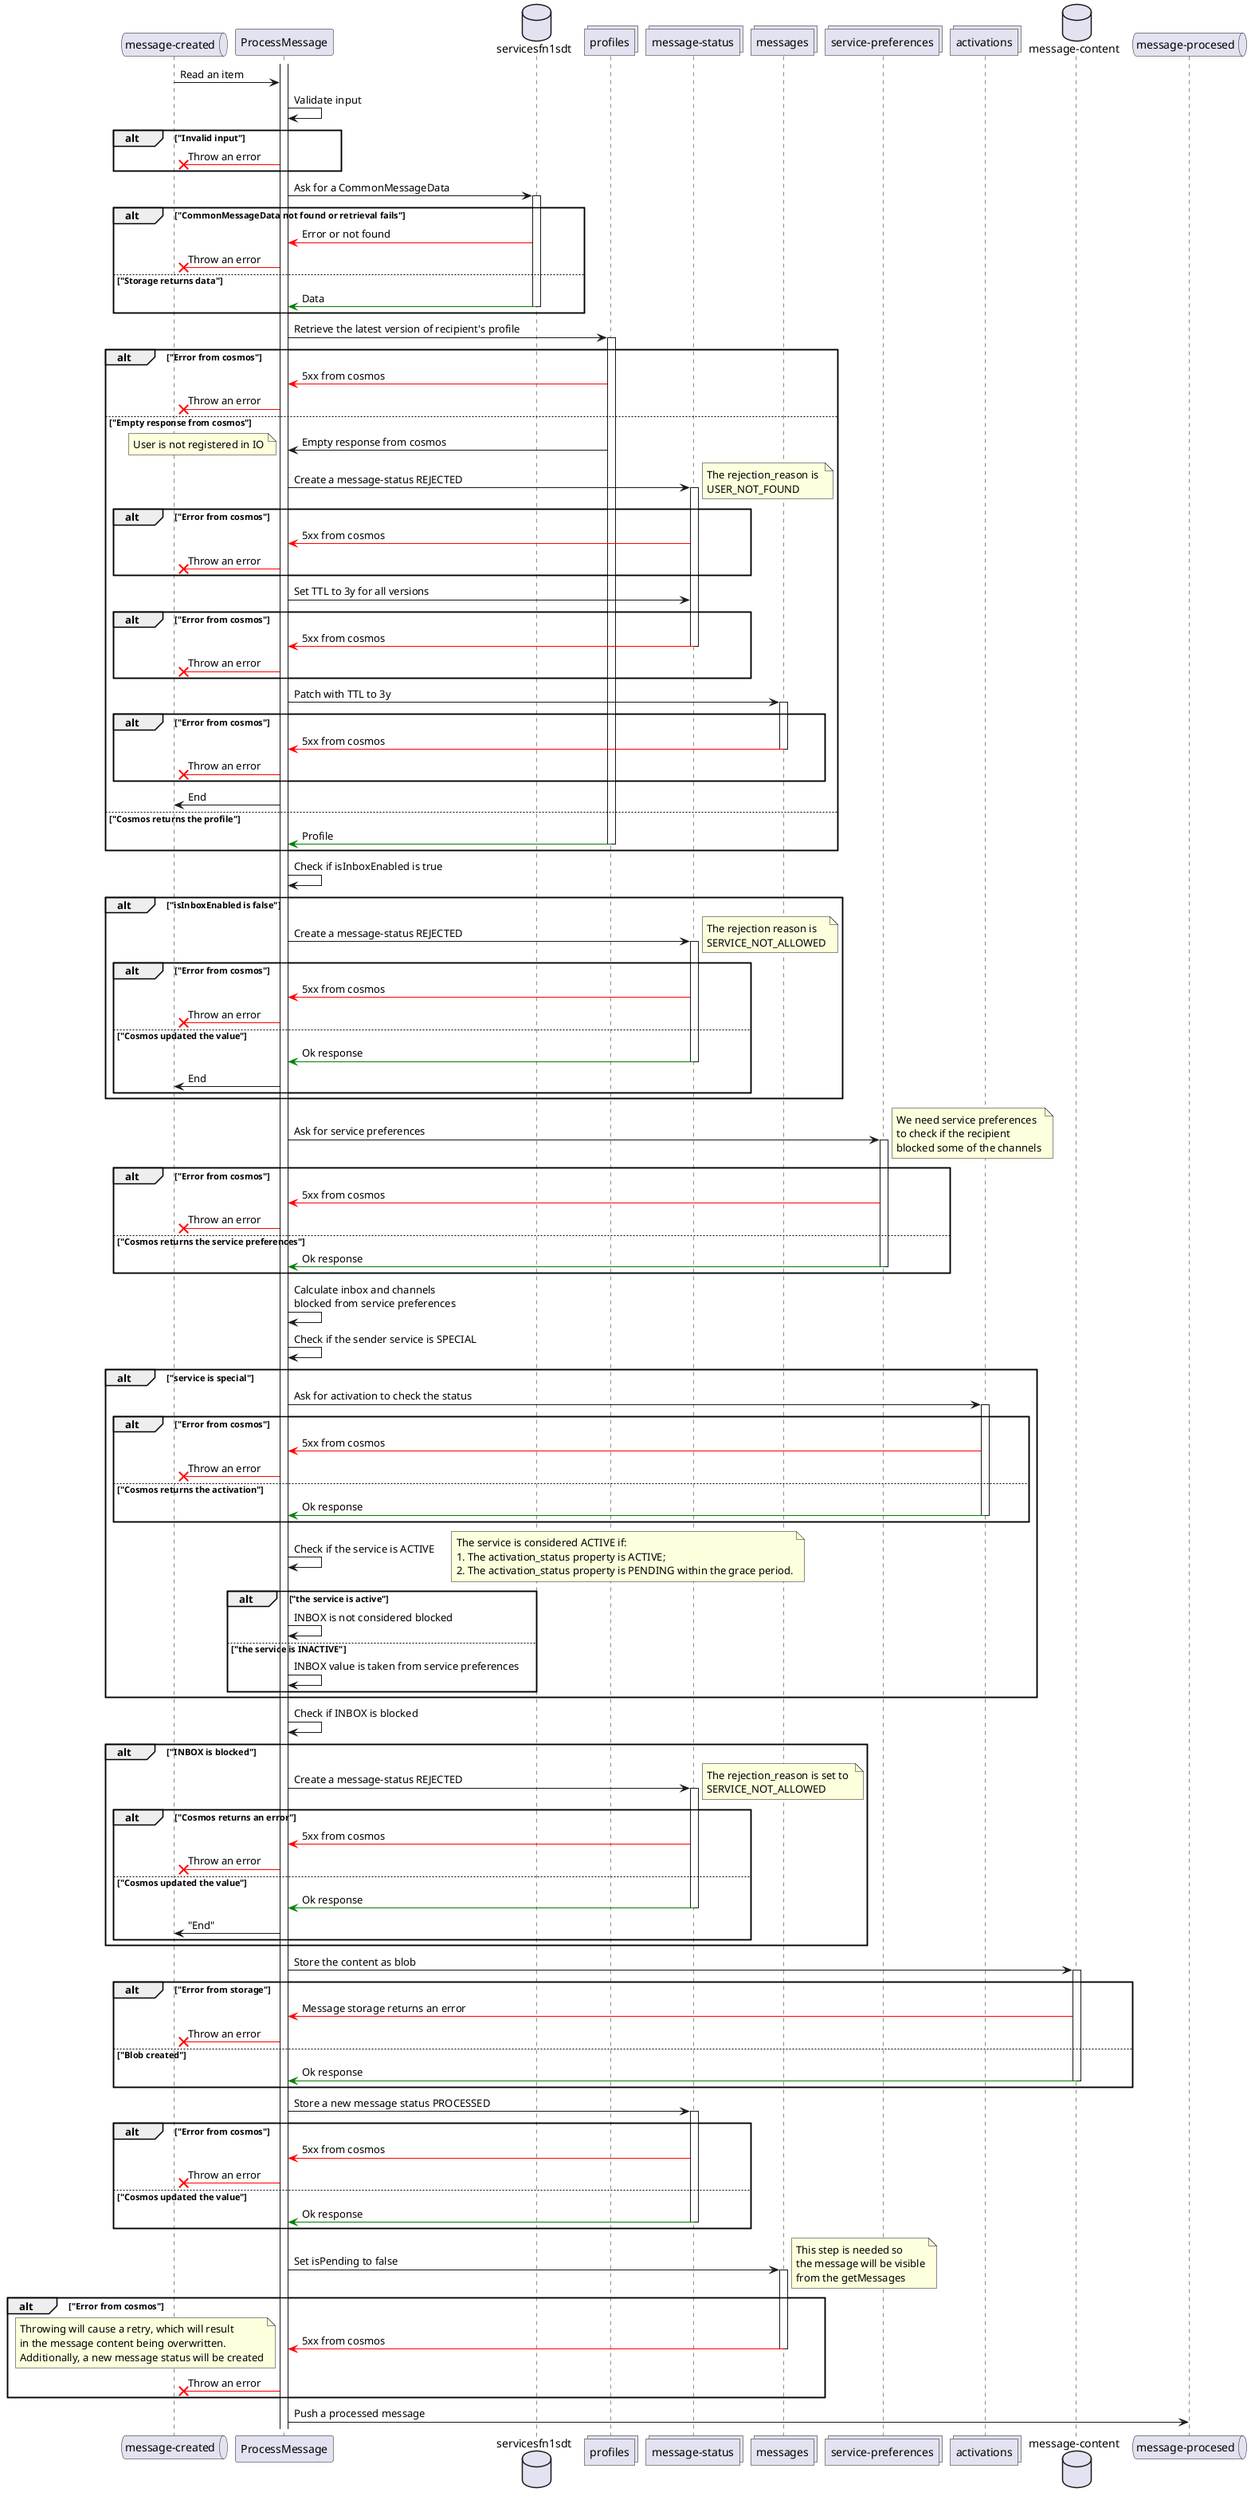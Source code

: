 @startuml

queue "message-created" as CreatedMessage
participant ProcessMessage
database "servicesfn1sdt" as InternalStorage
collections profiles
collections "message-status" as messageStatus
collections messages
collections "service-preferences" as servicePreferences
collections activations
database "message-content" as messageStorage

queue "message-procesed" as ProcessedMessage

CreatedMessage -> ProcessMessage : Read an item

ProcessMessage -> ProcessMessage : Validate input

alt "Invalid input"
  ProcessMessage -[#red]>X CreatedMessage: Throw an error
end

activate ProcessMessage
ProcessMessage -> InternalStorage : Ask for a CommonMessageData

activate InternalStorage
alt "CommonMessageData not found or retrieval fails"
  InternalStorage -[#red]> ProcessMessage : Error or not found
  ProcessMessage -[#red]>X CreatedMessage: Throw an error
else "Storage returns data"
  InternalStorage -[#green]> ProcessMessage : Data
  deactivate InternalStorage
end

ProcessMessage -> profiles : Retrieve the latest version of recipient's profile
activate profiles

alt "Error from cosmos"
  profiles -[#red]> ProcessMessage : 5xx from cosmos
  ProcessMessage -[#red]>X CreatedMessage : Throw an error
else "Empty response from cosmos"
  profiles -> ProcessMessage : Empty response from cosmos
  note left: User is not registered in IO
  ProcessMessage -> messageStatus : Create a message-status REJECTED
  activate messageStatus
  note right:  The rejection_reason is \nUSER_NOT_FOUND
  alt "Error from cosmos"
    messageStatus -[#red]> ProcessMessage : 5xx from cosmos
    ProcessMessage -[#red]>X CreatedMessage : Throw an error
  end
  ProcessMessage -> messageStatus : Set TTL to 3y for all versions
  alt "Error from cosmos"
    messageStatus -[#red]> ProcessMessage : 5xx from cosmos
    deactivate messageStatus
    ProcessMessage -[#red]>X CreatedMessage : Throw an error
  end
  ProcessMessage -> messages : Patch with TTL to 3y
  activate messages
  alt "Error from cosmos"
    messages -[#red]> ProcessMessage : 5xx from cosmos
    deactivate messages
    ProcessMessage -[#red]>X CreatedMessage : Throw an error
  end
  ProcessMessage -> CreatedMessage: End
else "Cosmos returns the profile"
    profiles -[#green]> ProcessMessage : Profile
    deactivate profiles
end

ProcessMessage -> ProcessMessage : Check if isInboxEnabled is true

alt "isInboxEnabled is false"
  ProcessMessage -> messageStatus : Create a message-status REJECTED
  activate messageStatus
  note right: The rejection reason is \nSERVICE_NOT_ALLOWED
  alt "Error from cosmos"
    messageStatus -[#red]> ProcessMessage : 5xx from cosmos
    ProcessMessage -[#red]>X CreatedMessage : Throw an error
  else "Cosmos updated the value"
    messageStatus -[#green]> ProcessMessage : Ok response
    deactivate messageStatus
    ProcessMessage -> CreatedMessage : End
  end
end

ProcessMessage -> servicePreferences : Ask for service preferences
note right: We need service preferences\nto check if the recipient\nblocked some of the channels
activate servicePreferences

alt "Error from cosmos"
  servicePreferences -[#red]> ProcessMessage : 5xx from cosmos
  ProcessMessage -[#red]>X CreatedMessage : Throw an error
else "Cosmos returns the service preferences"
  servicePreferences -[#green]> ProcessMessage : Ok response
  deactivate servicePreferences
end

ProcessMessage -> ProcessMessage : Calculate inbox and channels \nblocked from service preferences

ProcessMessage -> ProcessMessage : Check if the sender service is SPECIAL

alt "service is special"
  ProcessMessage -> activations : Ask for activation to check the status
  activate activations
  alt "Error from cosmos"
    activations -[#red]> ProcessMessage : 5xx from cosmos
    ProcessMessage -[#red]>X CreatedMessage : Throw an error
  else "Cosmos returns the activation"
    activations -[#green]> ProcessMessage : Ok response
    deactivate activations
  end
  ProcessMessage -> ProcessMessage : Check if the service is ACTIVE
  note right : The service is considered ACTIVE if:\n1. The activation_status property is ACTIVE;\n2. The activation_status property is PENDING within the grace period.
  alt "the service is active"
    ProcessMessage -> ProcessMessage: INBOX is not considered blocked
  else "the service is INACTIVE"
    ProcessMessage -> ProcessMessage: INBOX value is taken from service preferences
  end
end

ProcessMessage -> ProcessMessage : Check if INBOX is blocked

alt "INBOX is blocked"
  ProcessMessage -> messageStatus : Create a message-status REJECTED
  activate messageStatus
  note right:  The rejection_reason is set to \nSERVICE_NOT_ALLOWED
  alt "Cosmos returns an error"
    messageStatus -[#red]> ProcessMessage : 5xx from cosmos
    ProcessMessage -[#red]>X CreatedMessage : Throw an error
  else "Cosmos updated the value"
    messageStatus -[#green]> ProcessMessage : Ok response
    deactivate messageStatus
    ProcessMessage -> CreatedMessage : "End"
  end
end

ProcessMessage -> messageStorage: Store the content as blob
activate messageStorage

alt "Error from storage"
  messageStorage -[#red]> ProcessMessage : Message storage returns an error
  ProcessMessage -[#red]>X CreatedMessage : Throw an error
else  "Blob created"
  messageStorage -[#green]> ProcessMessage : Ok response
  deactivate messageStorage
end

ProcessMessage -> messageStatus : Store a new message status PROCESSED
activate messageStatus

alt "Error from cosmos"
  messageStatus -[#red]> ProcessMessage : 5xx from cosmos
  ProcessMessage -[#red]>X CreatedMessage : Throw an error
else "Cosmos updated the value"
  messageStatus -[#green]> ProcessMessage : Ok response
  deactivate messageStatus
end

ProcessMessage -> messages : Set isPending to false
note right: This step is needed so\nthe message will be visible\nfrom the getMessages
activate messages

alt "Error from cosmos"
  messages -[#red]> ProcessMessage : 5xx from cosmos
  deactivate messages
  note left : Throwing will cause a retry, which will result \nin the message content being overwritten.\nAdditionally, a new message status will be created
  ProcessMessage -[#red]>X CreatedMessage : Throw an error
end

ProcessMessage -> ProcessedMessage : Push a processed message

@enduml
